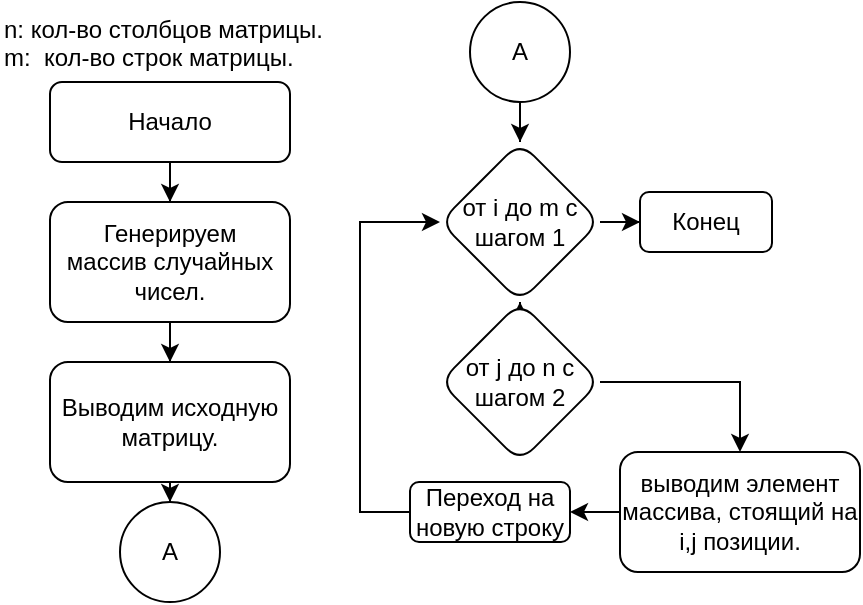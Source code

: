 <mxfile version="21.0.8" type="github">
  <diagram id="C5RBs43oDa-KdzZeNtuy" name="Page-1">
    <mxGraphModel dx="989" dy="548" grid="1" gridSize="10" guides="1" tooltips="1" connect="1" arrows="1" fold="1" page="1" pageScale="1" pageWidth="827" pageHeight="1169" math="0" shadow="0">
      <root>
        <mxCell id="WIyWlLk6GJQsqaUBKTNV-0" />
        <mxCell id="WIyWlLk6GJQsqaUBKTNV-1" parent="WIyWlLk6GJQsqaUBKTNV-0" />
        <mxCell id="pSLwdAiSgzmM9Ny6PPHc-1" value="" style="edgeStyle=orthogonalEdgeStyle;rounded=0;orthogonalLoop=1;jettySize=auto;html=1;" edge="1" parent="WIyWlLk6GJQsqaUBKTNV-1" source="WIyWlLk6GJQsqaUBKTNV-3" target="pSLwdAiSgzmM9Ny6PPHc-0">
          <mxGeometry relative="1" as="geometry" />
        </mxCell>
        <mxCell id="WIyWlLk6GJQsqaUBKTNV-3" value="Начало" style="rounded=1;whiteSpace=wrap;html=1;fontSize=12;glass=0;strokeWidth=1;shadow=0;" parent="WIyWlLk6GJQsqaUBKTNV-1" vertex="1">
          <mxGeometry x="175" y="110" width="120" height="40" as="geometry" />
        </mxCell>
        <mxCell id="pSLwdAiSgzmM9Ny6PPHc-3" value="" style="edgeStyle=orthogonalEdgeStyle;rounded=0;orthogonalLoop=1;jettySize=auto;html=1;" edge="1" parent="WIyWlLk6GJQsqaUBKTNV-1" source="pSLwdAiSgzmM9Ny6PPHc-0" target="pSLwdAiSgzmM9Ny6PPHc-2">
          <mxGeometry relative="1" as="geometry" />
        </mxCell>
        <mxCell id="pSLwdAiSgzmM9Ny6PPHc-0" value="&lt;div&gt;Генерируем&lt;/div&gt;&lt;div&gt;массив случайных&lt;/div&gt;&lt;div&gt;чисел.&lt;br&gt;&lt;/div&gt;" style="whiteSpace=wrap;html=1;rounded=1;glass=0;strokeWidth=1;shadow=0;" vertex="1" parent="WIyWlLk6GJQsqaUBKTNV-1">
          <mxGeometry x="175" y="170" width="120" height="60" as="geometry" />
        </mxCell>
        <mxCell id="pSLwdAiSgzmM9Ny6PPHc-17" value="" style="edgeStyle=orthogonalEdgeStyle;rounded=0;orthogonalLoop=1;jettySize=auto;html=1;" edge="1" parent="WIyWlLk6GJQsqaUBKTNV-1" source="pSLwdAiSgzmM9Ny6PPHc-2" target="pSLwdAiSgzmM9Ny6PPHc-16">
          <mxGeometry relative="1" as="geometry" />
        </mxCell>
        <mxCell id="pSLwdAiSgzmM9Ny6PPHc-2" value="&lt;div&gt;Выводим исходную матрицу.&lt;/div&gt;" style="whiteSpace=wrap;html=1;rounded=1;glass=0;strokeWidth=1;shadow=0;" vertex="1" parent="WIyWlLk6GJQsqaUBKTNV-1">
          <mxGeometry x="175" y="250" width="120" height="60" as="geometry" />
        </mxCell>
        <mxCell id="pSLwdAiSgzmM9Ny6PPHc-9" value="" style="edgeStyle=orthogonalEdgeStyle;rounded=0;orthogonalLoop=1;jettySize=auto;html=1;" edge="1" parent="WIyWlLk6GJQsqaUBKTNV-1" source="pSLwdAiSgzmM9Ny6PPHc-4">
          <mxGeometry relative="1" as="geometry">
            <mxPoint x="410" y="220" as="targetPoint" />
          </mxGeometry>
        </mxCell>
        <mxCell id="pSLwdAiSgzmM9Ny6PPHc-22" value="" style="edgeStyle=orthogonalEdgeStyle;rounded=0;orthogonalLoop=1;jettySize=auto;html=1;" edge="1" parent="WIyWlLk6GJQsqaUBKTNV-1" source="pSLwdAiSgzmM9Ny6PPHc-4" target="pSLwdAiSgzmM9Ny6PPHc-21">
          <mxGeometry relative="1" as="geometry" />
        </mxCell>
        <mxCell id="pSLwdAiSgzmM9Ny6PPHc-4" value="от i до m с шагом 1" style="rhombus;whiteSpace=wrap;html=1;rounded=1;glass=0;strokeWidth=1;shadow=0;" vertex="1" parent="WIyWlLk6GJQsqaUBKTNV-1">
          <mxGeometry x="370" y="140" width="80" height="80" as="geometry" />
        </mxCell>
        <mxCell id="pSLwdAiSgzmM9Ny6PPHc-6" value="&lt;div&gt;n: кол-во столбцов матрицы.&lt;/div&gt;&lt;div&gt;m:&amp;nbsp; кол-во строк матрицы.&lt;br&gt;&lt;/div&gt;" style="text;whiteSpace=wrap;html=1;" vertex="1" parent="WIyWlLk6GJQsqaUBKTNV-1">
          <mxGeometry x="150" y="70" width="170" height="40" as="geometry" />
        </mxCell>
        <mxCell id="pSLwdAiSgzmM9Ny6PPHc-12" value="" style="edgeStyle=orthogonalEdgeStyle;rounded=0;orthogonalLoop=1;jettySize=auto;html=1;entryX=0.5;entryY=0;entryDx=0;entryDy=0;" edge="1" parent="WIyWlLk6GJQsqaUBKTNV-1" source="pSLwdAiSgzmM9Ny6PPHc-13" target="pSLwdAiSgzmM9Ny6PPHc-14">
          <mxGeometry relative="1" as="geometry" />
        </mxCell>
        <mxCell id="pSLwdAiSgzmM9Ny6PPHc-13" value="от j до n с шагом 2" style="rhombus;whiteSpace=wrap;html=1;rounded=1;glass=0;strokeWidth=1;shadow=0;" vertex="1" parent="WIyWlLk6GJQsqaUBKTNV-1">
          <mxGeometry x="370" y="220" width="80" height="80" as="geometry" />
        </mxCell>
        <mxCell id="pSLwdAiSgzmM9Ny6PPHc-25" value="" style="edgeStyle=orthogonalEdgeStyle;rounded=0;orthogonalLoop=1;jettySize=auto;html=1;" edge="1" parent="WIyWlLk6GJQsqaUBKTNV-1" source="pSLwdAiSgzmM9Ny6PPHc-14" target="pSLwdAiSgzmM9Ny6PPHc-24">
          <mxGeometry relative="1" as="geometry" />
        </mxCell>
        <mxCell id="pSLwdAiSgzmM9Ny6PPHc-14" value="выводим элемент массива, стоящий на i,j позиции." style="whiteSpace=wrap;html=1;rounded=1;glass=0;strokeWidth=1;shadow=0;" vertex="1" parent="WIyWlLk6GJQsqaUBKTNV-1">
          <mxGeometry x="460" y="295" width="120" height="60" as="geometry" />
        </mxCell>
        <mxCell id="pSLwdAiSgzmM9Ny6PPHc-15" value="" style="endArrow=classic;html=1;rounded=0;entryX=0;entryY=0.5;entryDx=0;entryDy=0;exitX=0;exitY=0.5;exitDx=0;exitDy=0;" edge="1" parent="WIyWlLk6GJQsqaUBKTNV-1" source="pSLwdAiSgzmM9Ny6PPHc-24" target="pSLwdAiSgzmM9Ny6PPHc-4">
          <mxGeometry width="50" height="50" relative="1" as="geometry">
            <mxPoint x="370" y="350" as="sourcePoint" />
            <mxPoint x="350" y="170" as="targetPoint" />
            <Array as="points">
              <mxPoint x="330" y="325" />
              <mxPoint x="330" y="180" />
            </Array>
          </mxGeometry>
        </mxCell>
        <mxCell id="pSLwdAiSgzmM9Ny6PPHc-16" value="A" style="ellipse;whiteSpace=wrap;html=1;rounded=1;glass=0;strokeWidth=1;shadow=0;" vertex="1" parent="WIyWlLk6GJQsqaUBKTNV-1">
          <mxGeometry x="210" y="320" width="50" height="50" as="geometry" />
        </mxCell>
        <mxCell id="pSLwdAiSgzmM9Ny6PPHc-20" value="" style="edgeStyle=orthogonalEdgeStyle;rounded=0;orthogonalLoop=1;jettySize=auto;html=1;" edge="1" parent="WIyWlLk6GJQsqaUBKTNV-1" source="pSLwdAiSgzmM9Ny6PPHc-18" target="pSLwdAiSgzmM9Ny6PPHc-4">
          <mxGeometry relative="1" as="geometry" />
        </mxCell>
        <mxCell id="pSLwdAiSgzmM9Ny6PPHc-18" value="A" style="ellipse;whiteSpace=wrap;html=1;rounded=1;glass=0;strokeWidth=1;shadow=0;" vertex="1" parent="WIyWlLk6GJQsqaUBKTNV-1">
          <mxGeometry x="385" y="70" width="50" height="50" as="geometry" />
        </mxCell>
        <mxCell id="pSLwdAiSgzmM9Ny6PPHc-21" value="&lt;div&gt;Конец&lt;/div&gt;" style="whiteSpace=wrap;html=1;rounded=1;glass=0;strokeWidth=1;shadow=0;" vertex="1" parent="WIyWlLk6GJQsqaUBKTNV-1">
          <mxGeometry x="470" y="165" width="66" height="30" as="geometry" />
        </mxCell>
        <mxCell id="pSLwdAiSgzmM9Ny6PPHc-24" value="Переход на новую строку" style="whiteSpace=wrap;html=1;rounded=1;glass=0;strokeWidth=1;shadow=0;" vertex="1" parent="WIyWlLk6GJQsqaUBKTNV-1">
          <mxGeometry x="355" y="310" width="80" height="30" as="geometry" />
        </mxCell>
      </root>
    </mxGraphModel>
  </diagram>
</mxfile>
